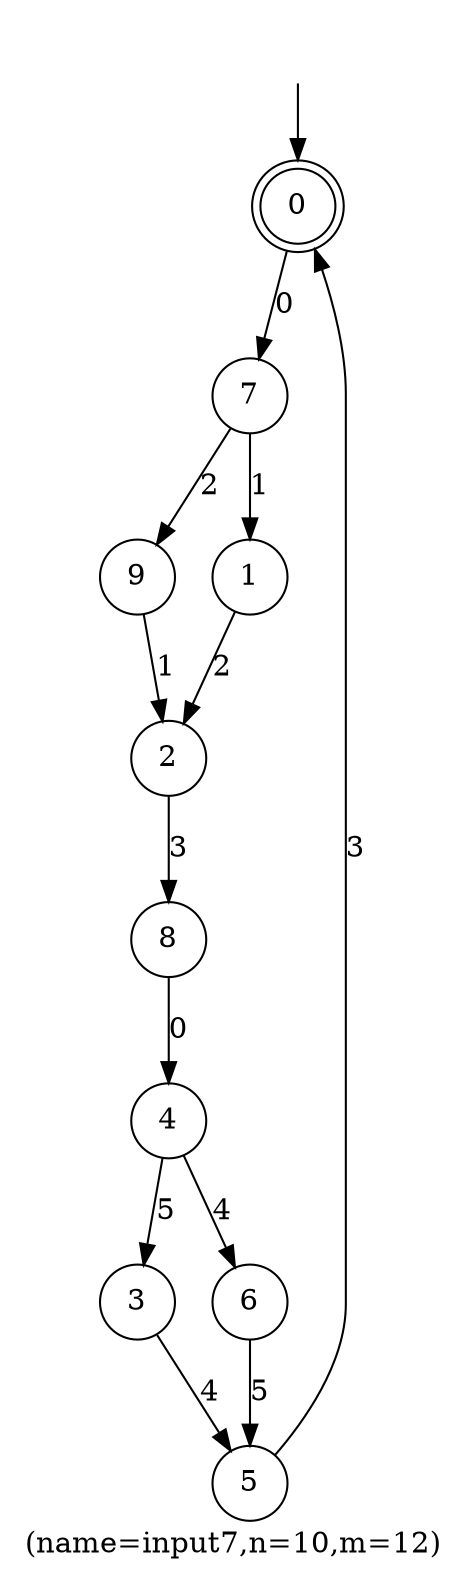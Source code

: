 digraph input7{
	label="(name=input7,n=10,m=12)";
	_nil [style = "invis"];
	node [shape = doublecircle]; 0;
	node [shape = circle];
	_nil -> 0;
	0->7[label="0"];
	8->4[label="0"];
	9->2[label="1"];
	7->1[label="1"];
	7->9[label="2"];
	1->2[label="2"];
	5->0[label="3"];
	2->8[label="3"];
	3->5[label="4"];
	4->6[label="4"];
	6->5[label="5"];
	4->3[label="5"];
}
